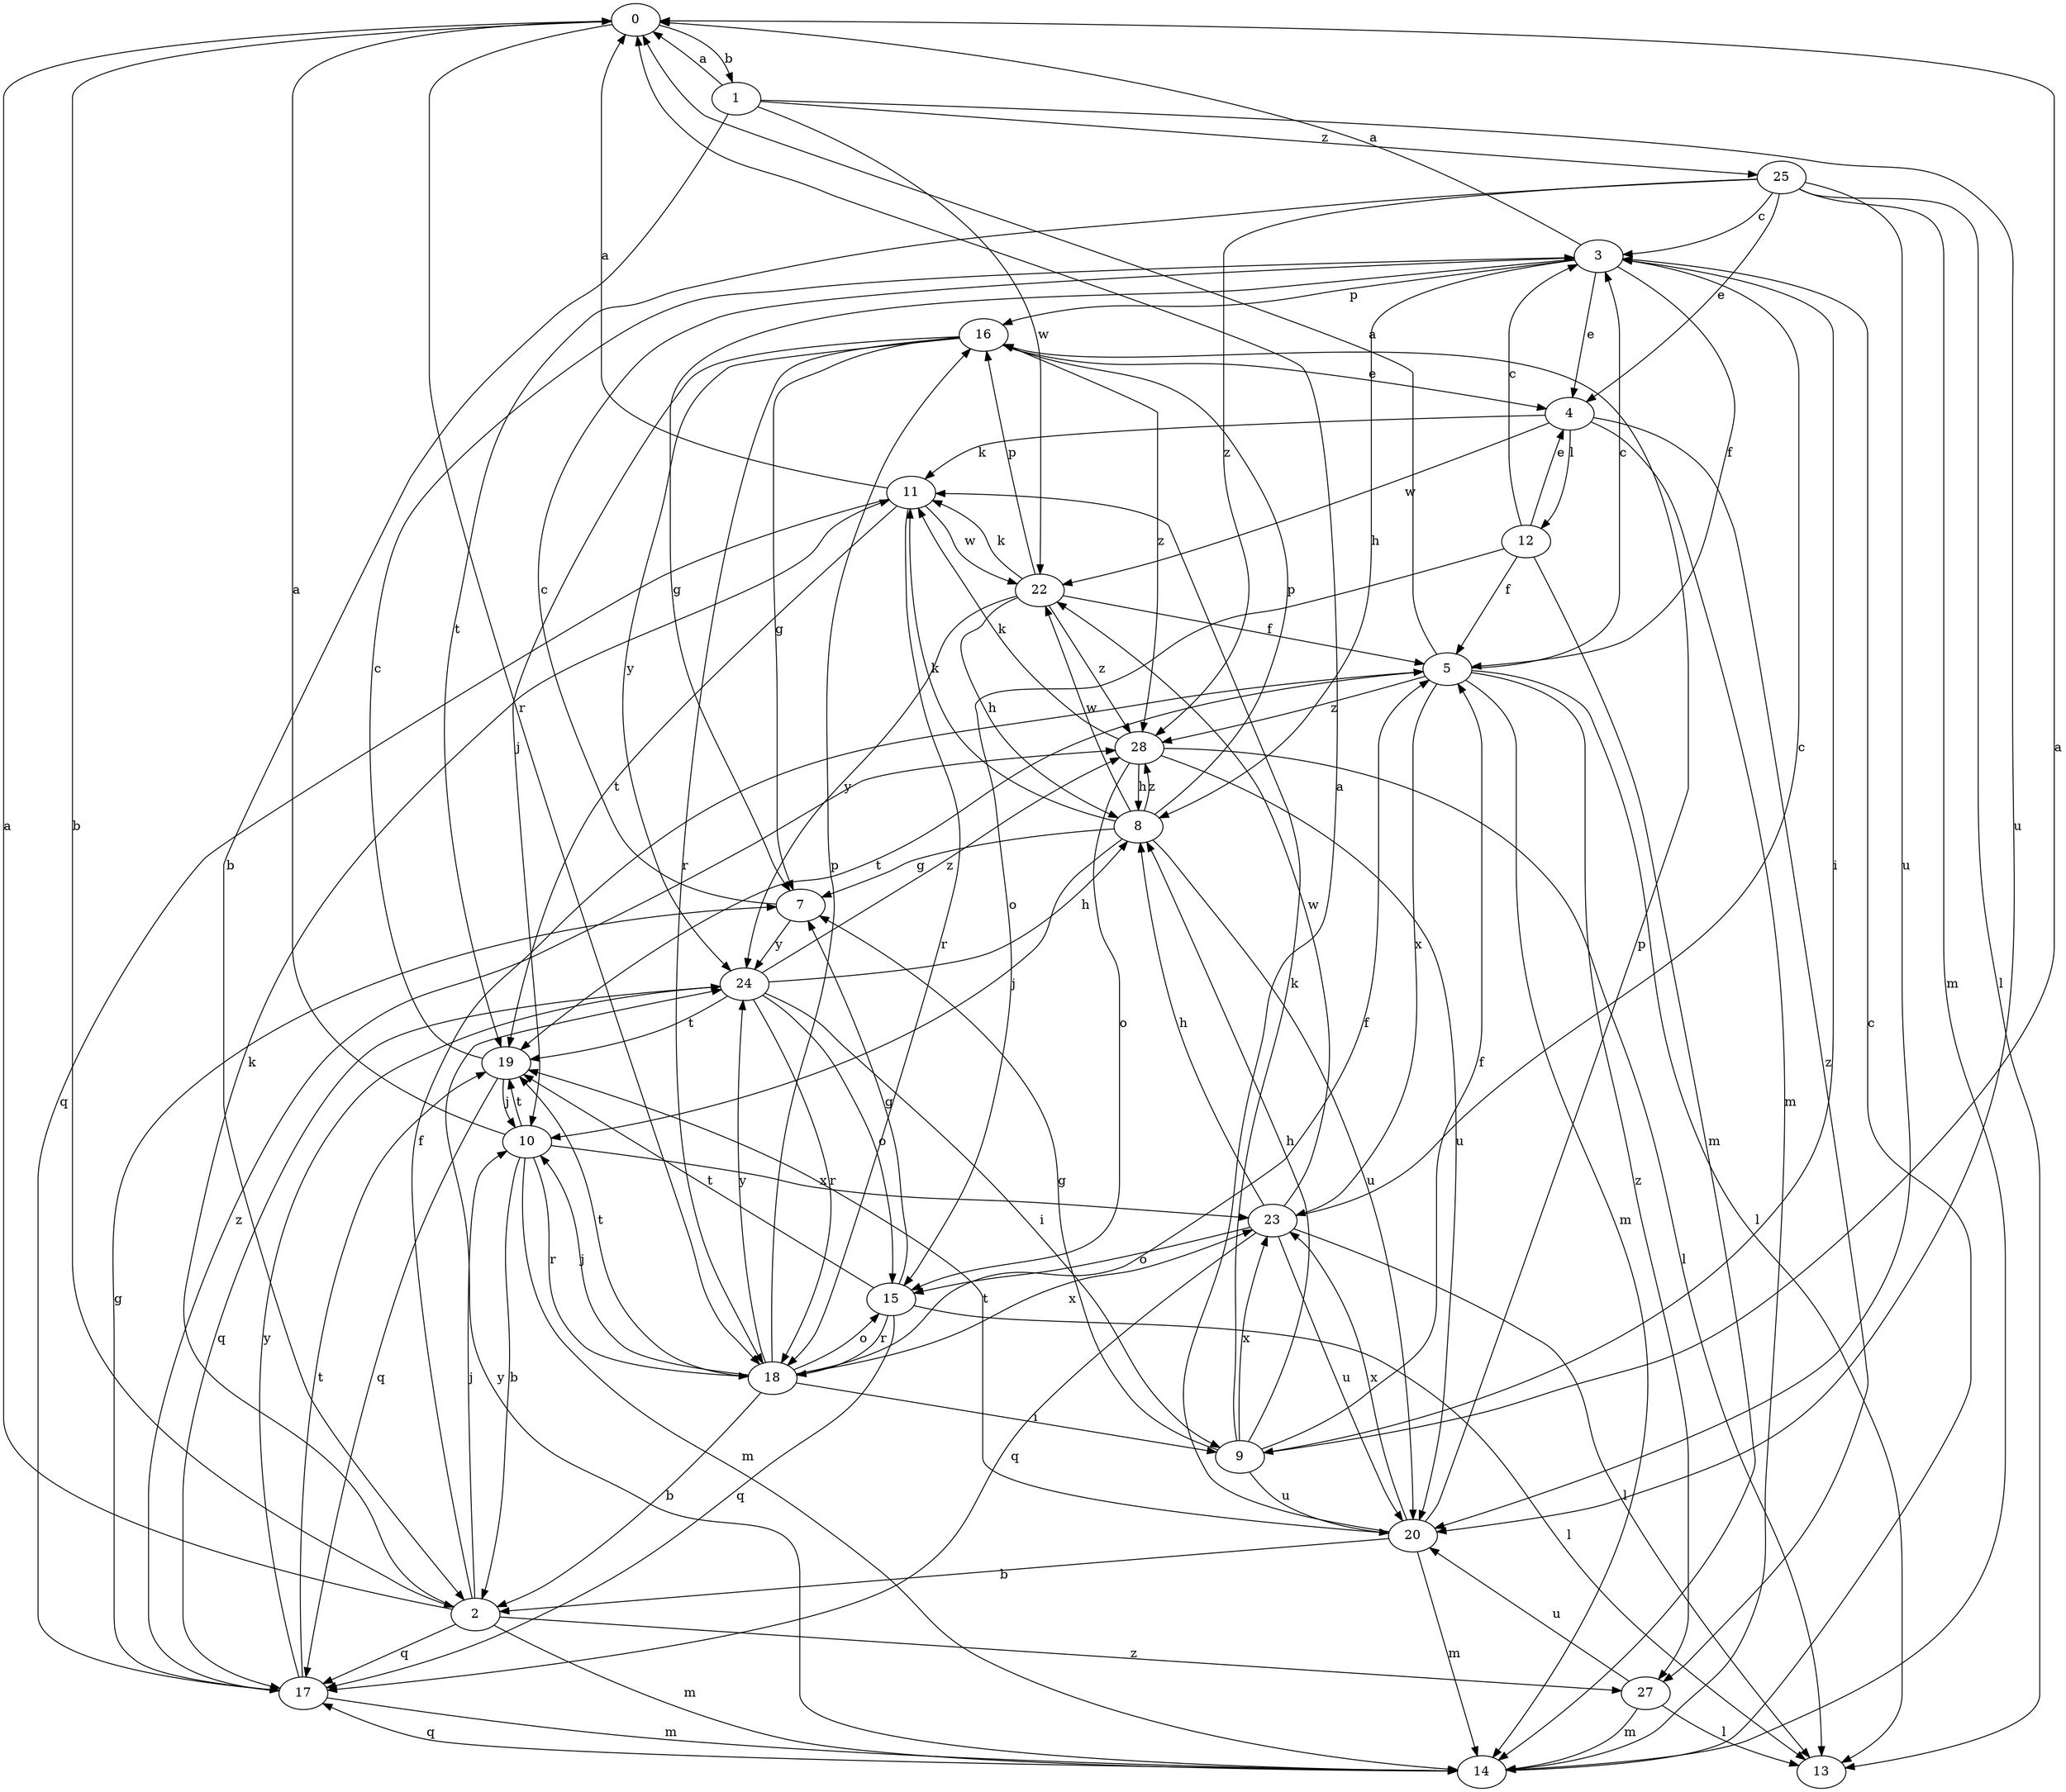 strict digraph  {
0;
1;
2;
3;
4;
5;
7;
8;
9;
10;
11;
12;
13;
14;
15;
16;
17;
18;
19;
20;
22;
23;
24;
25;
27;
28;
0 -> 1  [label=b];
0 -> 2  [label=b];
0 -> 18  [label=r];
1 -> 0  [label=a];
1 -> 2  [label=b];
1 -> 20  [label=u];
1 -> 22  [label=w];
1 -> 25  [label=z];
2 -> 0  [label=a];
2 -> 5  [label=f];
2 -> 10  [label=j];
2 -> 11  [label=k];
2 -> 14  [label=m];
2 -> 17  [label=q];
2 -> 27  [label=z];
3 -> 0  [label=a];
3 -> 4  [label=e];
3 -> 5  [label=f];
3 -> 7  [label=g];
3 -> 8  [label=h];
3 -> 9  [label=i];
3 -> 16  [label=p];
4 -> 11  [label=k];
4 -> 12  [label=l];
4 -> 14  [label=m];
4 -> 22  [label=w];
4 -> 27  [label=z];
5 -> 0  [label=a];
5 -> 3  [label=c];
5 -> 13  [label=l];
5 -> 14  [label=m];
5 -> 19  [label=t];
5 -> 23  [label=x];
5 -> 27  [label=z];
5 -> 28  [label=z];
7 -> 3  [label=c];
7 -> 24  [label=y];
8 -> 7  [label=g];
8 -> 10  [label=j];
8 -> 11  [label=k];
8 -> 16  [label=p];
8 -> 20  [label=u];
8 -> 22  [label=w];
8 -> 28  [label=z];
9 -> 0  [label=a];
9 -> 5  [label=f];
9 -> 7  [label=g];
9 -> 8  [label=h];
9 -> 11  [label=k];
9 -> 20  [label=u];
9 -> 23  [label=x];
10 -> 0  [label=a];
10 -> 2  [label=b];
10 -> 14  [label=m];
10 -> 18  [label=r];
10 -> 19  [label=t];
10 -> 23  [label=x];
11 -> 0  [label=a];
11 -> 17  [label=q];
11 -> 18  [label=r];
11 -> 19  [label=t];
11 -> 22  [label=w];
12 -> 3  [label=c];
12 -> 4  [label=e];
12 -> 5  [label=f];
12 -> 14  [label=m];
12 -> 15  [label=o];
14 -> 3  [label=c];
14 -> 17  [label=q];
14 -> 24  [label=y];
15 -> 7  [label=g];
15 -> 13  [label=l];
15 -> 17  [label=q];
15 -> 18  [label=r];
15 -> 19  [label=t];
16 -> 4  [label=e];
16 -> 7  [label=g];
16 -> 10  [label=j];
16 -> 18  [label=r];
16 -> 24  [label=y];
16 -> 28  [label=z];
17 -> 7  [label=g];
17 -> 14  [label=m];
17 -> 19  [label=t];
17 -> 24  [label=y];
17 -> 28  [label=z];
18 -> 2  [label=b];
18 -> 5  [label=f];
18 -> 9  [label=i];
18 -> 10  [label=j];
18 -> 15  [label=o];
18 -> 16  [label=p];
18 -> 19  [label=t];
18 -> 23  [label=x];
18 -> 24  [label=y];
19 -> 3  [label=c];
19 -> 10  [label=j];
19 -> 17  [label=q];
20 -> 0  [label=a];
20 -> 2  [label=b];
20 -> 14  [label=m];
20 -> 16  [label=p];
20 -> 19  [label=t];
20 -> 23  [label=x];
22 -> 5  [label=f];
22 -> 8  [label=h];
22 -> 11  [label=k];
22 -> 16  [label=p];
22 -> 24  [label=y];
22 -> 28  [label=z];
23 -> 3  [label=c];
23 -> 8  [label=h];
23 -> 13  [label=l];
23 -> 15  [label=o];
23 -> 17  [label=q];
23 -> 20  [label=u];
23 -> 22  [label=w];
24 -> 8  [label=h];
24 -> 9  [label=i];
24 -> 15  [label=o];
24 -> 17  [label=q];
24 -> 18  [label=r];
24 -> 19  [label=t];
24 -> 28  [label=z];
25 -> 3  [label=c];
25 -> 4  [label=e];
25 -> 13  [label=l];
25 -> 14  [label=m];
25 -> 19  [label=t];
25 -> 20  [label=u];
25 -> 28  [label=z];
27 -> 13  [label=l];
27 -> 14  [label=m];
27 -> 20  [label=u];
28 -> 8  [label=h];
28 -> 11  [label=k];
28 -> 13  [label=l];
28 -> 15  [label=o];
28 -> 20  [label=u];
}
